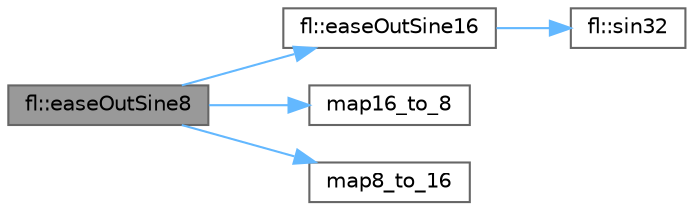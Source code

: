 digraph "fl::easeOutSine8"
{
 // INTERACTIVE_SVG=YES
 // LATEX_PDF_SIZE
  bgcolor="transparent";
  edge [fontname=Helvetica,fontsize=10,labelfontname=Helvetica,labelfontsize=10];
  node [fontname=Helvetica,fontsize=10,shape=box,height=0.2,width=0.4];
  rankdir="LR";
  Node1 [id="Node000001",label="fl::easeOutSine8",height=0.2,width=0.4,color="gray40", fillcolor="grey60", style="filled", fontcolor="black",tooltip="8-bit sine ease-out function Takes an input value 0-255 and returns an eased value 0-255 Smooth sinus..."];
  Node1 -> Node2 [id="edge1_Node000001_Node000002",color="steelblue1",style="solid",tooltip=" "];
  Node2 [id="Node000002",label="fl::easeOutSine16",height=0.2,width=0.4,color="grey40", fillcolor="white", style="filled",URL="$d4/d36/namespacefl_a773803afa690a44f169246bbba9a5a74.html#a773803afa690a44f169246bbba9a5a74",tooltip="16-bit sine ease-out function Takes an input value 0-65535 and returns an eased value 0-65535"];
  Node2 -> Node3 [id="edge2_Node000002_Node000003",color="steelblue1",style="solid",tooltip=" "];
  Node3 [id="Node000003",label="fl::sin32",height=0.2,width=0.4,color="grey40", fillcolor="white", style="filled",URL="$d4/d36/namespacefl_a6e2e35d8f9639dce7a224474c95a34b1.html#a6e2e35d8f9639dce7a224474c95a34b1",tooltip=" "];
  Node1 -> Node4 [id="edge3_Node000001_Node000004",color="steelblue1",style="solid",tooltip=" "];
  Node4 [id="Node000004",label="map16_to_8",height=0.2,width=0.4,color="grey40", fillcolor="white", style="filled",URL="$d1/d12/group__intmap_ga43a52eb77959095c09b86f6d514eee5e.html#ga43a52eb77959095c09b86f6d514eee5e",tooltip=" "];
  Node1 -> Node5 [id="edge4_Node000001_Node000005",color="steelblue1",style="solid",tooltip=" "];
  Node5 [id="Node000005",label="map8_to_16",height=0.2,width=0.4,color="grey40", fillcolor="white", style="filled",URL="$d1/d12/group__intmap_gab217a118917847ecb8148cdc41fa6e07.html#gab217a118917847ecb8148cdc41fa6e07",tooltip=" "];
}
